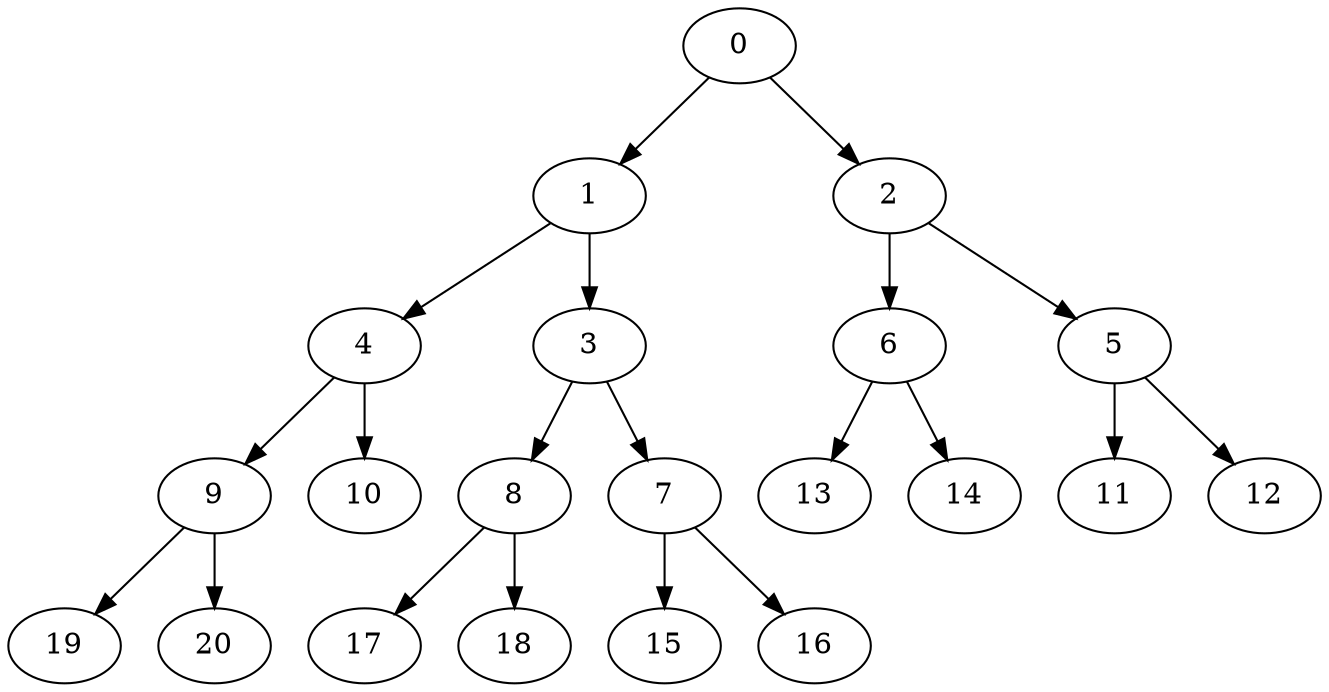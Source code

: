 digraph "163d539f-a1ca-4026-8f96-8f2f84456739" {
	<lattice.node.node.Node object at 0x7f0746d7f040> [label=9]
	<lattice.node.node.Node object at 0x7f0746d7f040> -> <lattice.node.node.Node object at 0x7f0746d7f7c0> [label=""]
	<lattice.node.node.Node object at 0x7f0746d7f040> -> <lattice.node.node.Node object at 0x7f0746d7f880> [label=""]
	<lattice.node.node.Node object at 0x7f0746d7f880> [label=20]
	<lattice.node.node.Node object at 0x7f0746d7f100> [label=10]
	<lattice.node.node.Node object at 0x7f0746d7e950> [label=0]
	<lattice.node.node.Node object at 0x7f0746d7e950> -> <lattice.node.node.Node object at 0x7f0746d7e9e0> [label=""]
	<lattice.node.node.Node object at 0x7f0746d7e950> -> <lattice.node.node.Node object at 0x7f0746d7eb00> [label=""]
	<lattice.node.node.Node object at 0x7f0746d7f1c0> [label=11]
	<lattice.node.node.Node object at 0x7f0746d7e9e0> [label=1]
	<lattice.node.node.Node object at 0x7f0746d7e9e0> -> <lattice.node.node.Node object at 0x7f0746d7ec80> [label=""]
	<lattice.node.node.Node object at 0x7f0746d7e9e0> -> <lattice.node.node.Node object at 0x7f0746d7ebc0> [label=""]
	<lattice.node.node.Node object at 0x7f0746d7f280> [label=12]
	<lattice.node.node.Node object at 0x7f0746d7eb00> [label=2]
	<lattice.node.node.Node object at 0x7f0746d7eb00> -> <lattice.node.node.Node object at 0x7f0746d7ee00> [label=""]
	<lattice.node.node.Node object at 0x7f0746d7eb00> -> <lattice.node.node.Node object at 0x7f0746d7ed40> [label=""]
	<lattice.node.node.Node object at 0x7f0746d7f340> [label=13]
	<lattice.node.node.Node object at 0x7f0746d7ebc0> [label=3]
	<lattice.node.node.Node object at 0x7f0746d7ebc0> -> <lattice.node.node.Node object at 0x7f0746d7ef80> [label=""]
	<lattice.node.node.Node object at 0x7f0746d7ebc0> -> <lattice.node.node.Node object at 0x7f0746d7eec0> [label=""]
	<lattice.node.node.Node object at 0x7f0746d7f400> [label=14]
	<lattice.node.node.Node object at 0x7f0746d7ec80> [label=4]
	<lattice.node.node.Node object at 0x7f0746d7ec80> -> <lattice.node.node.Node object at 0x7f0746d7f100> [label=""]
	<lattice.node.node.Node object at 0x7f0746d7ec80> -> <lattice.node.node.Node object at 0x7f0746d7f040> [label=""]
	<lattice.node.node.Node object at 0x7f0746d7f4c0> [label=15]
	<lattice.node.node.Node object at 0x7f0746d7ed40> [label=5]
	<lattice.node.node.Node object at 0x7f0746d7ed40> -> <lattice.node.node.Node object at 0x7f0746d7f280> [label=""]
	<lattice.node.node.Node object at 0x7f0746d7ed40> -> <lattice.node.node.Node object at 0x7f0746d7f1c0> [label=""]
	<lattice.node.node.Node object at 0x7f0746d7f580> [label=16]
	<lattice.node.node.Node object at 0x7f0746d7ee00> [label=6]
	<lattice.node.node.Node object at 0x7f0746d7ee00> -> <lattice.node.node.Node object at 0x7f0746d7f340> [label=""]
	<lattice.node.node.Node object at 0x7f0746d7ee00> -> <lattice.node.node.Node object at 0x7f0746d7f400> [label=""]
	<lattice.node.node.Node object at 0x7f0746d7f640> [label=17]
	<lattice.node.node.Node object at 0x7f0746d7eec0> [label=7]
	<lattice.node.node.Node object at 0x7f0746d7eec0> -> <lattice.node.node.Node object at 0x7f0746d7f4c0> [label=""]
	<lattice.node.node.Node object at 0x7f0746d7eec0> -> <lattice.node.node.Node object at 0x7f0746d7f580> [label=""]
	<lattice.node.node.Node object at 0x7f0746d7f700> [label=18]
	<lattice.node.node.Node object at 0x7f0746d7ef80> [label=8]
	<lattice.node.node.Node object at 0x7f0746d7ef80> -> <lattice.node.node.Node object at 0x7f0746d7f640> [label=""]
	<lattice.node.node.Node object at 0x7f0746d7ef80> -> <lattice.node.node.Node object at 0x7f0746d7f700> [label=""]
	<lattice.node.node.Node object at 0x7f0746d7f7c0> [label=19]
}
